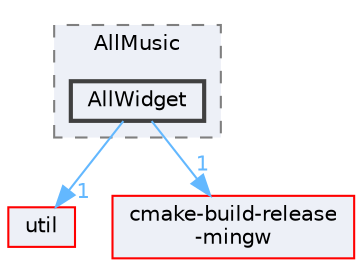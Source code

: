 digraph "AllWidget"
{
 // LATEX_PDF_SIZE
  bgcolor="transparent";
  edge [fontname=Helvetica,fontsize=10,labelfontname=Helvetica,labelfontsize=10];
  node [fontname=Helvetica,fontsize=10,shape=box,height=0.2,width=0.4];
  compound=true
  subgraph clusterdir_498ec84b4a3180a9b28d4c2c2e263734 {
    graph [ bgcolor="#edf0f7", pencolor="grey50", label="AllMusic", fontname=Helvetica,fontsize=10 style="filled,dashed", URL="dir_498ec84b4a3180a9b28d4c2c2e263734.html",tooltip=""]
  dir_5c3309bc732caee70c24d0951a9be253 [label="AllWidget", fillcolor="#edf0f7", color="grey25", style="filled,bold", URL="dir_5c3309bc732caee70c24d0951a9be253.html",tooltip=""];
  }
  dir_23ec12649285f9fabf3a6b7380226c28 [label="util", fillcolor="#edf0f7", color="red", style="filled", URL="dir_23ec12649285f9fabf3a6b7380226c28.html",tooltip=""];
  dir_d3305b01cebad1f13f311f52d3f850d2 [label="cmake-build-release\l-mingw", fillcolor="#edf0f7", color="red", style="filled", URL="dir_d3305b01cebad1f13f311f52d3f850d2.html",tooltip=""];
  dir_5c3309bc732caee70c24d0951a9be253->dir_23ec12649285f9fabf3a6b7380226c28 [headlabel="1", labeldistance=1.5 headhref="dir_000035_000341.html" href="dir_000035_000341.html" color="steelblue1" fontcolor="steelblue1"];
  dir_5c3309bc732caee70c24d0951a9be253->dir_d3305b01cebad1f13f311f52d3f850d2 [headlabel="1", labeldistance=1.5 headhref="dir_000035_000050.html" href="dir_000035_000050.html" color="steelblue1" fontcolor="steelblue1"];
}
